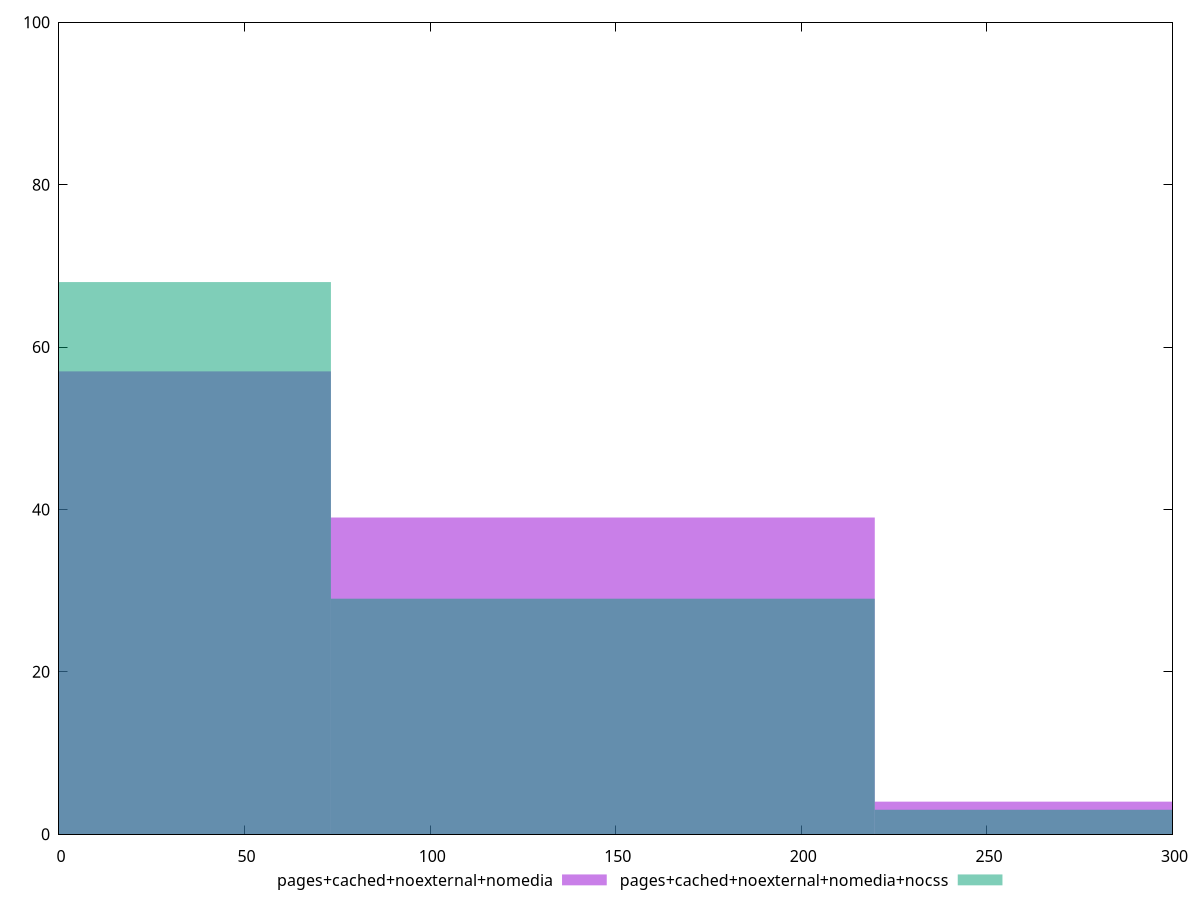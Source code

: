 reset

$pagesCachedNoexternalNomedia <<EOF
0 57
146.52471723782153 39
293.04943447564307 4
EOF

$pagesCachedNoexternalNomediaNocss <<EOF
146.52471723782153 29
0 68
293.04943447564307 3
EOF

set key outside below
set boxwidth 146.52471723782153
set xrange [0:300]
set yrange [0:100]
set trange [0:100]
set style fill transparent solid 0.5 noborder
set terminal svg size 640, 500 enhanced background rgb 'white'
set output "reprap/unminified-css/comparison/histogram/3_vs_4.svg"

plot $pagesCachedNoexternalNomedia title "pages+cached+noexternal+nomedia" with boxes, \
     $pagesCachedNoexternalNomediaNocss title "pages+cached+noexternal+nomedia+nocss" with boxes

reset
